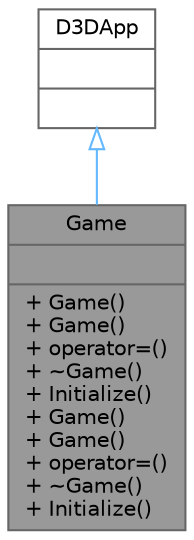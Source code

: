 digraph "Game"
{
 // LATEX_PDF_SIZE
  bgcolor="transparent";
  edge [fontname=Helvetica,fontsize=10,labelfontname=Helvetica,labelfontsize=10];
  node [fontname=Helvetica,fontsize=10,shape=box,height=0.2,width=0.4];
  Node1 [shape=record,label="{Game\n||+ Game()\l+ Game()\l+ operator=()\l+ ~Game()\l+ Initialize()\l+ Game()\l+ Game()\l+ operator=()\l+ ~Game()\l+ Initialize()\l}",height=0.2,width=0.4,color="gray40", fillcolor="grey60", style="filled", fontcolor="black",tooltip=" "];
  Node2 -> Node1 [dir="back",color="steelblue1",style="solid",arrowtail="onormal"];
  Node2 [shape=record,label="{D3DApp\n||}",height=0.2,width=0.4,color="gray40", fillcolor="white", style="filled",tooltip=" "];
}
